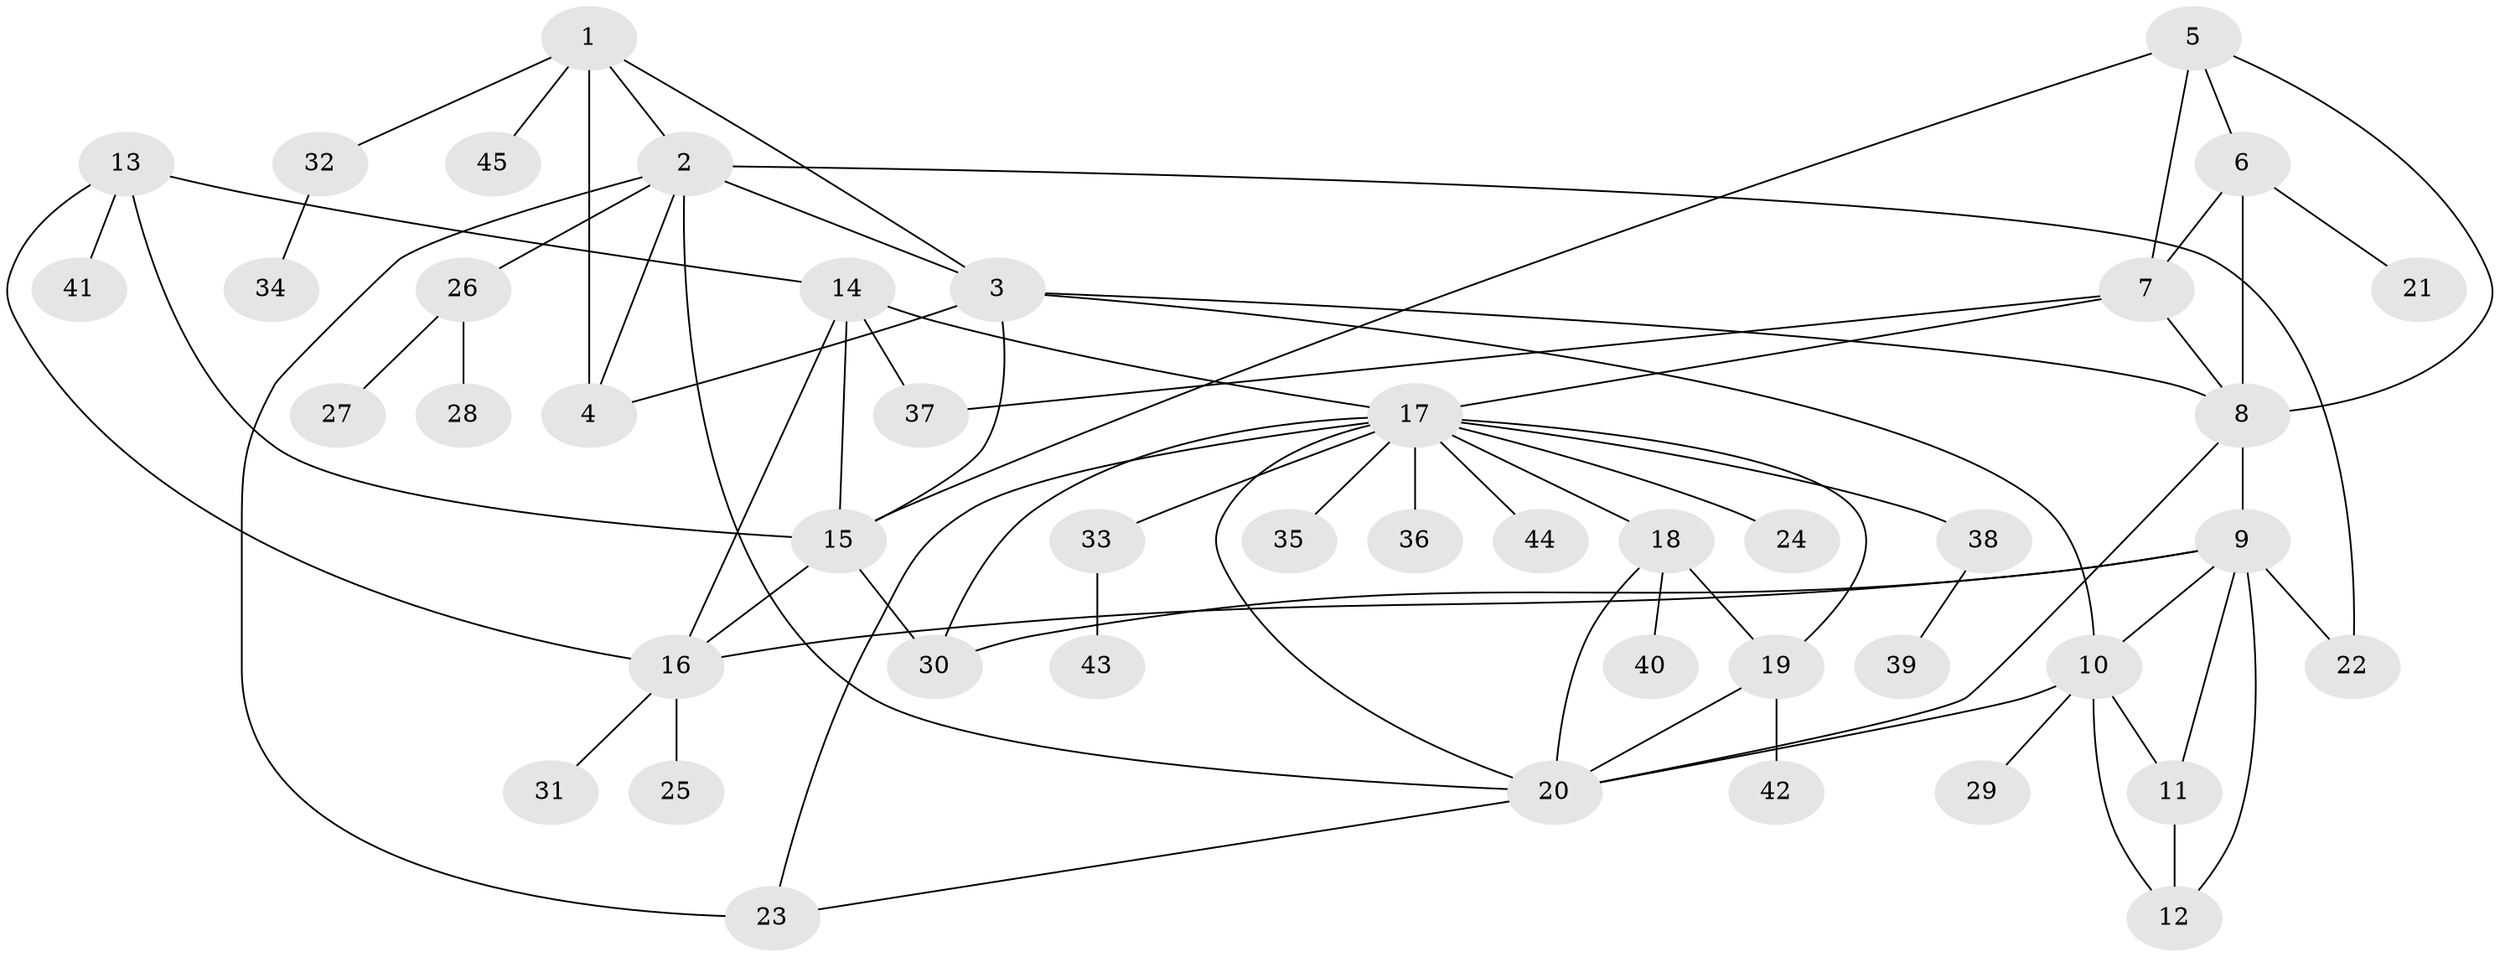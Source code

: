 // original degree distribution, {6: 0.033707865168539325, 8: 0.02247191011235955, 7: 0.02247191011235955, 3: 0.02247191011235955, 5: 0.056179775280898875, 13: 0.011235955056179775, 12: 0.011235955056179775, 9: 0.011235955056179775, 4: 0.033707865168539325, 10: 0.011235955056179775, 14: 0.011235955056179775, 1: 0.5730337078651685, 2: 0.1797752808988764}
// Generated by graph-tools (version 1.1) at 2025/37/03/09/25 02:37:11]
// undirected, 45 vertices, 72 edges
graph export_dot {
graph [start="1"]
  node [color=gray90,style=filled];
  1;
  2;
  3;
  4;
  5;
  6;
  7;
  8;
  9;
  10;
  11;
  12;
  13;
  14;
  15;
  16;
  17;
  18;
  19;
  20;
  21;
  22;
  23;
  24;
  25;
  26;
  27;
  28;
  29;
  30;
  31;
  32;
  33;
  34;
  35;
  36;
  37;
  38;
  39;
  40;
  41;
  42;
  43;
  44;
  45;
  1 -- 2 [weight=1.0];
  1 -- 3 [weight=1.0];
  1 -- 4 [weight=1.0];
  1 -- 32 [weight=1.0];
  1 -- 45 [weight=1.0];
  2 -- 3 [weight=1.0];
  2 -- 4 [weight=1.0];
  2 -- 20 [weight=1.0];
  2 -- 22 [weight=1.0];
  2 -- 23 [weight=1.0];
  2 -- 26 [weight=1.0];
  3 -- 4 [weight=1.0];
  3 -- 8 [weight=1.0];
  3 -- 10 [weight=1.0];
  3 -- 15 [weight=1.0];
  5 -- 6 [weight=1.0];
  5 -- 7 [weight=1.0];
  5 -- 8 [weight=1.0];
  5 -- 15 [weight=1.0];
  6 -- 7 [weight=1.0];
  6 -- 8 [weight=9.0];
  6 -- 21 [weight=1.0];
  7 -- 8 [weight=1.0];
  7 -- 17 [weight=1.0];
  7 -- 37 [weight=1.0];
  8 -- 9 [weight=1.0];
  8 -- 20 [weight=1.0];
  9 -- 10 [weight=1.0];
  9 -- 11 [weight=1.0];
  9 -- 12 [weight=1.0];
  9 -- 16 [weight=1.0];
  9 -- 22 [weight=5.0];
  9 -- 30 [weight=1.0];
  10 -- 11 [weight=1.0];
  10 -- 12 [weight=1.0];
  10 -- 20 [weight=1.0];
  10 -- 29 [weight=3.0];
  11 -- 12 [weight=1.0];
  13 -- 14 [weight=1.0];
  13 -- 15 [weight=1.0];
  13 -- 16 [weight=1.0];
  13 -- 41 [weight=1.0];
  14 -- 15 [weight=1.0];
  14 -- 16 [weight=1.0];
  14 -- 17 [weight=1.0];
  14 -- 37 [weight=1.0];
  15 -- 16 [weight=1.0];
  15 -- 30 [weight=4.0];
  16 -- 25 [weight=1.0];
  16 -- 31 [weight=1.0];
  17 -- 18 [weight=1.0];
  17 -- 19 [weight=1.0];
  17 -- 20 [weight=1.0];
  17 -- 23 [weight=1.0];
  17 -- 24 [weight=1.0];
  17 -- 30 [weight=1.0];
  17 -- 33 [weight=1.0];
  17 -- 35 [weight=1.0];
  17 -- 36 [weight=1.0];
  17 -- 38 [weight=1.0];
  17 -- 44 [weight=1.0];
  18 -- 19 [weight=1.0];
  18 -- 20 [weight=1.0];
  18 -- 40 [weight=1.0];
  19 -- 20 [weight=1.0];
  19 -- 42 [weight=1.0];
  20 -- 23 [weight=1.0];
  26 -- 27 [weight=1.0];
  26 -- 28 [weight=1.0];
  32 -- 34 [weight=1.0];
  33 -- 43 [weight=1.0];
  38 -- 39 [weight=1.0];
}
